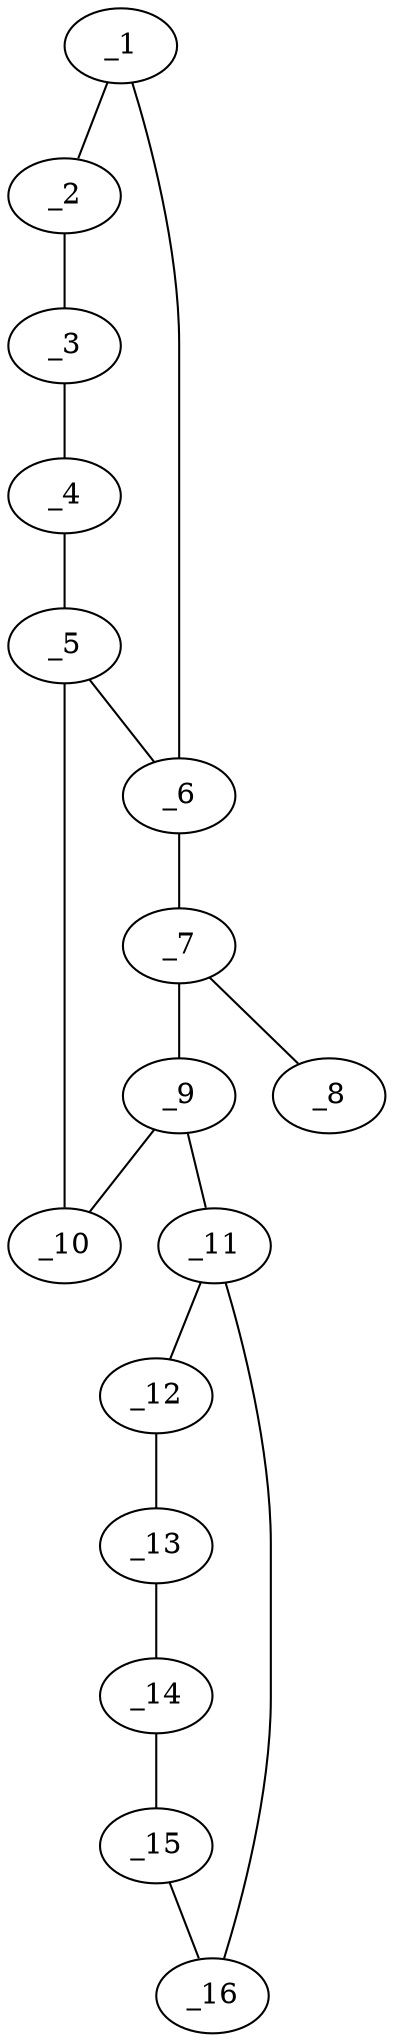 graph molid639767 {
	_1	 [charge=0,
		chem=1,
		symbol="C  ",
		x="2.866",
		y="0.62"];
	_2	 [charge=0,
		chem=1,
		symbol="C  ",
		x=2,
		y="0.12"];
	_1 -- _2	 [valence=1];
	_6	 [charge=0,
		chem=1,
		symbol="C  ",
		x="3.7321",
		y="0.12"];
	_1 -- _6	 [valence=2];
	_3	 [charge=0,
		chem=1,
		symbol="C  ",
		x=2,
		y="-0.88"];
	_2 -- _3	 [valence=2];
	_4	 [charge=0,
		chem=1,
		symbol="C  ",
		x="2.866",
		y="-1.38"];
	_3 -- _4	 [valence=1];
	_5	 [charge=0,
		chem=1,
		symbol="C  ",
		x="3.7321",
		y="-0.88"];
	_4 -- _5	 [valence=2];
	_5 -- _6	 [valence=1];
	_10	 [charge=0,
		chem=16,
		symbol="Se ",
		x="4.6831",
		y="-1.1891"];
	_5 -- _10	 [valence=1];
	_7	 [charge=0,
		chem=1,
		symbol="C  ",
		x="4.6831",
		y="0.429"];
	_6 -- _7	 [valence=1];
	_8	 [charge=0,
		chem=2,
		symbol="O  ",
		x="4.9921",
		y="1.38"];
	_7 -- _8	 [valence=2];
	_9	 [charge=0,
		chem=4,
		symbol="N  ",
		x="5.2709",
		y="-0.38"];
	_7 -- _9	 [valence=1];
	_9 -- _10	 [valence=1];
	_11	 [charge=0,
		chem=1,
		symbol="C  ",
		x="6.2709",
		y="-0.38"];
	_9 -- _11	 [valence=1];
	_12	 [charge=0,
		chem=1,
		symbol="C  ",
		x="6.7709",
		y="0.486"];
	_11 -- _12	 [valence=1];
	_16	 [charge=0,
		chem=1,
		symbol="C  ",
		x="6.7709",
		y="-1.2461"];
	_11 -- _16	 [valence=2];
	_13	 [charge=0,
		chem=4,
		symbol="N  ",
		x="7.7709",
		y="0.486"];
	_12 -- _13	 [valence=2];
	_14	 [charge=0,
		chem=1,
		symbol="C  ",
		x="8.2709",
		y="-0.38"];
	_13 -- _14	 [valence=1];
	_15	 [charge=0,
		chem=1,
		symbol="C  ",
		x="7.7709",
		y="-1.246"];
	_14 -- _15	 [valence=2];
	_15 -- _16	 [valence=1];
}
